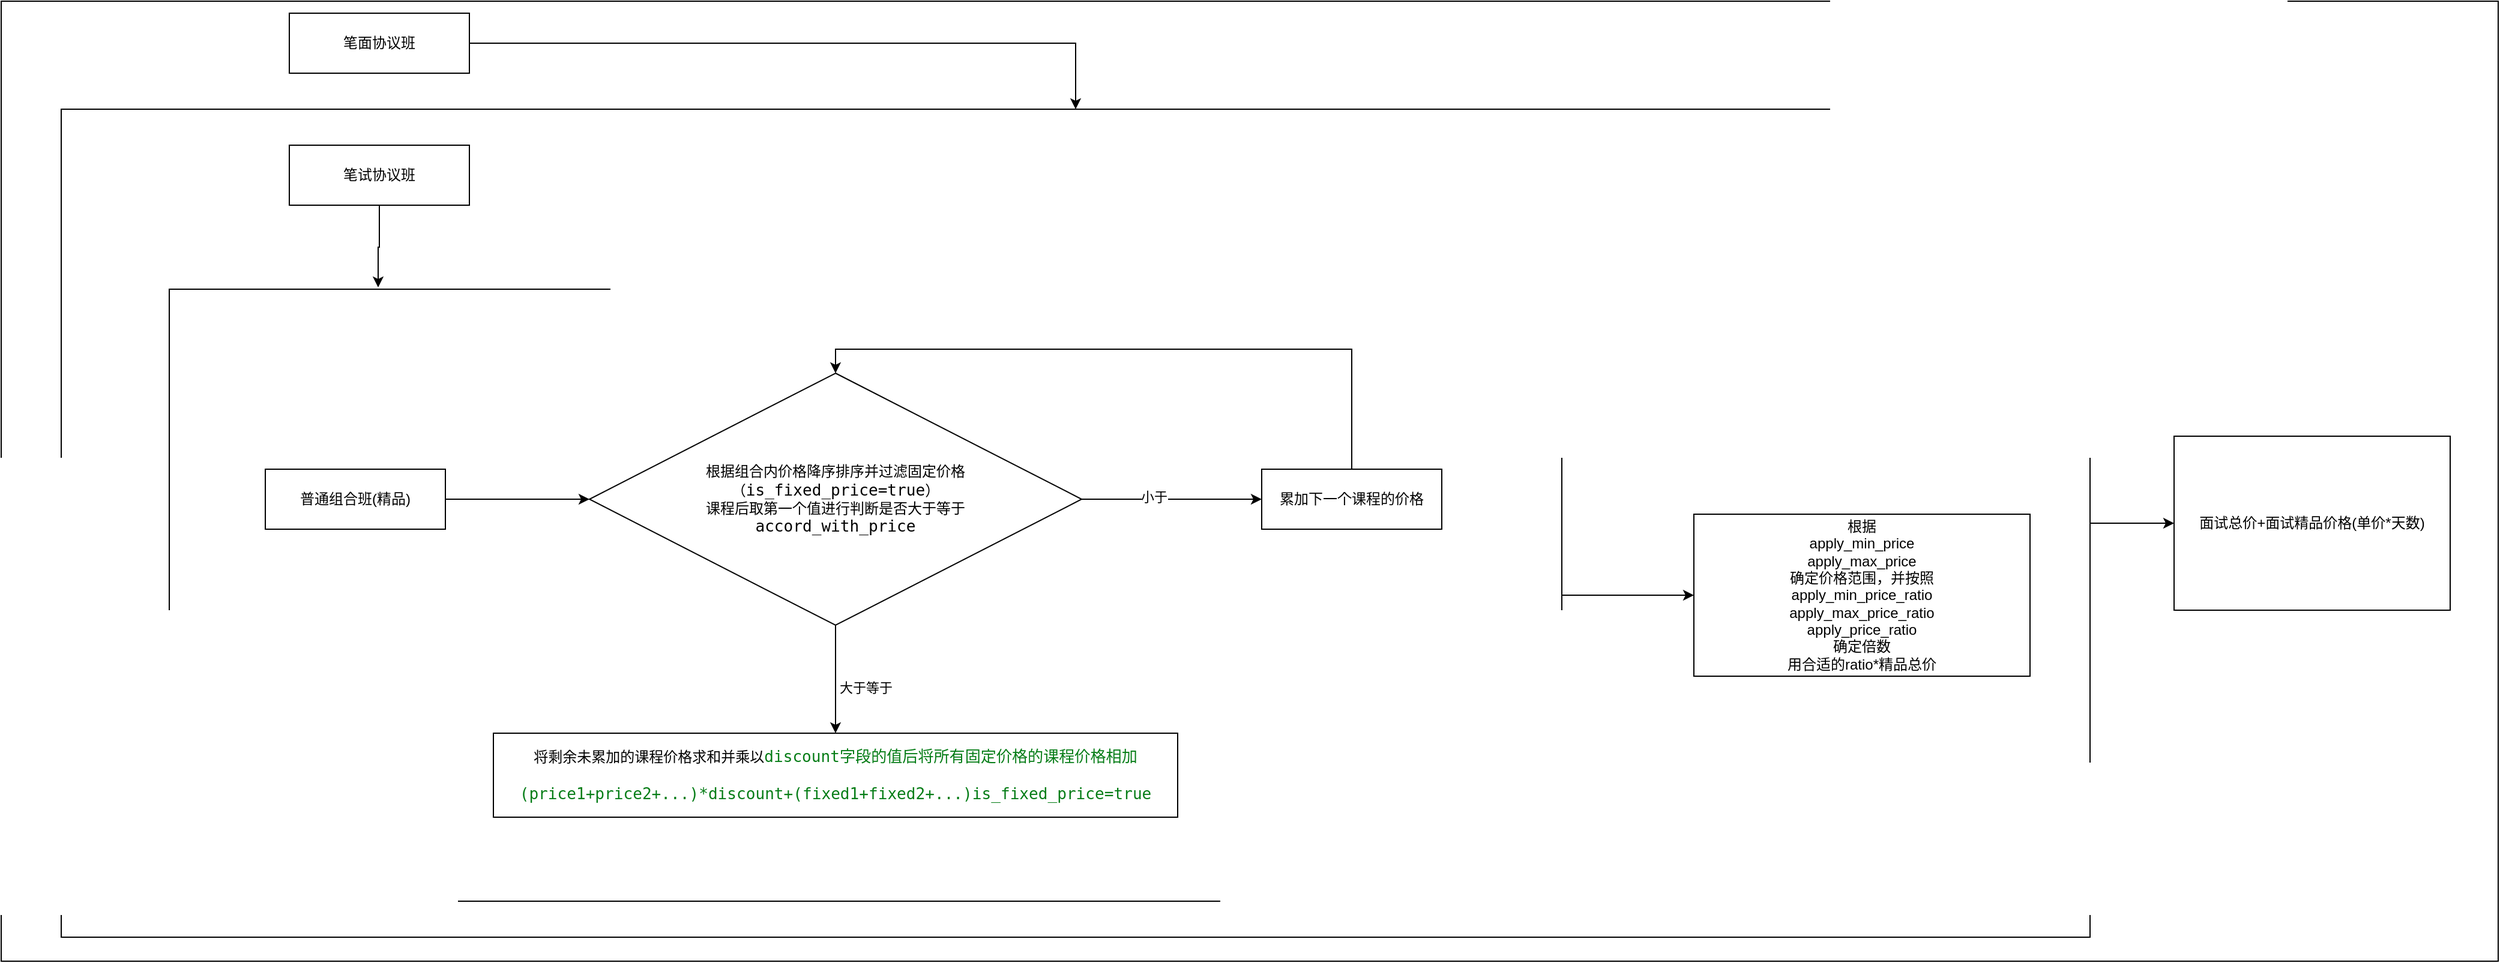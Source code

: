<mxfile compressed="true" version="20.2.7" type="github"><diagram id="POT4i-4xtsjazcXrQrL8" name="第 1 页"><mxGraphModel dx="4753" dy="2403" grid="1" gridSize="10" guides="1" tooltips="1" connect="1" arrows="1" fold="1" page="1" pageScale="1" pageWidth="827" pageHeight="1169" math="0" shadow="0"><root><mxCell id="0"/><mxCell id="1" parent="0"/><mxCell id="KfvdheSxafolYIc288O2-1" value="" style="rounded=0;whiteSpace=wrap;html=1;" vertex="1" parent="1"><mxGeometry x="20" y="20" width="2080" height="800" as="geometry"/></mxCell><mxCell id="KfvdheSxafolYIc288O2-2" style="edgeStyle=orthogonalEdgeStyle;rounded=0;orthogonalLoop=1;jettySize=auto;html=1;exitX=1;exitY=0.5;exitDx=0;exitDy=0;entryX=0;entryY=0.5;entryDx=0;entryDy=0;" edge="1" parent="1" source="KfvdheSxafolYIc288O2-3" target="KfvdheSxafolYIc288O2-19"><mxGeometry relative="1" as="geometry"/></mxCell><mxCell id="KfvdheSxafolYIc288O2-3" value="" style="rounded=0;whiteSpace=wrap;html=1;" vertex="1" parent="1"><mxGeometry x="70" y="110" width="1690" height="690" as="geometry"/></mxCell><mxCell id="KfvdheSxafolYIc288O2-4" value="" style="edgeStyle=orthogonalEdgeStyle;rounded=0;orthogonalLoop=1;jettySize=auto;html=1;" edge="1" parent="1" source="KfvdheSxafolYIc288O2-5" target="KfvdheSxafolYIc288O2-18"><mxGeometry relative="1" as="geometry"/></mxCell><mxCell id="KfvdheSxafolYIc288O2-5" value="" style="rounded=0;whiteSpace=wrap;html=1;" vertex="1" parent="1"><mxGeometry x="160" y="260" width="1160" height="510" as="geometry"/></mxCell><mxCell id="KfvdheSxafolYIc288O2-6" style="edgeStyle=orthogonalEdgeStyle;rounded=0;orthogonalLoop=1;jettySize=auto;html=1;exitX=1;exitY=0.5;exitDx=0;exitDy=0;entryX=0;entryY=0.5;entryDx=0;entryDy=0;" edge="1" parent="1" source="KfvdheSxafolYIc288O2-7" target="KfvdheSxafolYIc288O2-12"><mxGeometry relative="1" as="geometry"><mxPoint x="510" y="458.75" as="targetPoint"/></mxGeometry></mxCell><mxCell id="KfvdheSxafolYIc288O2-7" value="普通组合班(精品)" style="rounded=0;whiteSpace=wrap;html=1;" vertex="1" parent="1"><mxGeometry x="240" y="410" width="150" height="50" as="geometry"/></mxCell><mxCell id="KfvdheSxafolYIc288O2-8" style="edgeStyle=orthogonalEdgeStyle;rounded=0;orthogonalLoop=1;jettySize=auto;html=1;exitX=1;exitY=0.5;exitDx=0;exitDy=0;" edge="1" parent="1" source="KfvdheSxafolYIc288O2-12"><mxGeometry relative="1" as="geometry"><mxPoint x="1070" y="435" as="targetPoint"/></mxGeometry></mxCell><mxCell id="KfvdheSxafolYIc288O2-9" value="小于" style="edgeLabel;html=1;align=center;verticalAlign=middle;resizable=0;points=[];" vertex="1" connectable="0" parent="KfvdheSxafolYIc288O2-8"><mxGeometry x="-0.2" y="2" relative="1" as="geometry"><mxPoint as="offset"/></mxGeometry></mxCell><mxCell id="KfvdheSxafolYIc288O2-10" style="edgeStyle=orthogonalEdgeStyle;rounded=0;orthogonalLoop=1;jettySize=auto;html=1;exitX=0.5;exitY=1;exitDx=0;exitDy=0;" edge="1" parent="1" source="KfvdheSxafolYIc288O2-12"><mxGeometry relative="1" as="geometry"><mxPoint x="715" y="630" as="targetPoint"/></mxGeometry></mxCell><mxCell id="KfvdheSxafolYIc288O2-11" value="大于等于" style="edgeLabel;html=1;align=center;verticalAlign=middle;resizable=0;points=[];" vertex="1" connectable="0" parent="KfvdheSxafolYIc288O2-10"><mxGeometry x="-0.275" relative="1" as="geometry"><mxPoint x="25" y="19" as="offset"/></mxGeometry></mxCell><mxCell id="KfvdheSxafolYIc288O2-12" value="&lt;span&gt;根据组合内价格降序排序并过滤固定价格&lt;br&gt;（&lt;/span&gt;&lt;span style=&quot;background-color: rgb(255 , 255 , 255) ; font-family: &amp;#34;jetbrains mono&amp;#34; , monospace ; font-size: 9.8pt&quot;&gt;is_fixed_price=true&lt;/span&gt;&lt;span&gt;）&lt;/span&gt;&lt;br&gt;&lt;span&gt;课程后取第一个值进行判断是否大于等于&lt;br&gt;&lt;/span&gt;&lt;span style=&quot;background-color: rgb(255 , 255 , 255) ; font-family: &amp;#34;jetbrains mono&amp;#34; , monospace ; font-size: 9.8pt&quot;&gt;accord_with_price&lt;/span&gt;" style="rhombus;whiteSpace=wrap;html=1;" vertex="1" parent="1"><mxGeometry x="510" y="330" width="410" height="210" as="geometry"/></mxCell><mxCell id="KfvdheSxafolYIc288O2-13" style="edgeStyle=orthogonalEdgeStyle;rounded=0;orthogonalLoop=1;jettySize=auto;html=1;exitX=0.5;exitY=0;exitDx=0;exitDy=0;entryX=0.5;entryY=0;entryDx=0;entryDy=0;" edge="1" parent="1" source="KfvdheSxafolYIc288O2-14" target="KfvdheSxafolYIc288O2-12"><mxGeometry relative="1" as="geometry"><Array as="points"><mxPoint x="1145" y="310"/><mxPoint x="715" y="310"/></Array></mxGeometry></mxCell><mxCell id="KfvdheSxafolYIc288O2-14" value="累加下一个课程的价格" style="rounded=0;whiteSpace=wrap;html=1;" vertex="1" parent="1"><mxGeometry x="1070" y="410" width="150" height="50" as="geometry"/></mxCell><mxCell id="KfvdheSxafolYIc288O2-15" value="将剩余未累加的课程价格求和并乘以&lt;span style=&quot;color: rgb(6 , 125 , 23) ; background-color: rgb(255 , 255 , 255) ; font-family: &amp;#34;jetbrains mono&amp;#34; , monospace ; font-size: 9.8pt&quot;&gt;discount&lt;/span&gt;&lt;span style=&quot;color: rgb(6 , 125 , 23) ; background-color: rgb(255 , 255 , 255) ; font-family: &amp;#34;jetbrains mono&amp;#34; , monospace ; font-size: 9.8pt&quot;&gt;字段的值后将所有固定价格的课程价格相加&lt;br&gt;&lt;br&gt;(price1+price2+...)*discount+(&lt;/span&gt;&lt;span style=&quot;color: rgb(6 , 125 , 23) ; font-family: &amp;#34;jetbrains mono&amp;#34; , monospace ; font-size: 13.067px ; background-color: rgb(255 , 255 , 255)&quot;&gt;fixed1+&lt;/span&gt;&lt;span style=&quot;color: rgb(6 , 125 , 23) ; font-family: &amp;#34;jetbrains mono&amp;#34; , monospace ; font-size: 13.067px ; background-color: rgb(255 , 255 , 255)&quot;&gt;fixed2+...&lt;/span&gt;&lt;span style=&quot;color: rgb(6 , 125 , 23) ; background-color: rgb(255 , 255 , 255) ; font-family: &amp;#34;jetbrains mono&amp;#34; , monospace ; font-size: 9.8pt&quot;&gt;)&lt;/span&gt;&lt;span style=&quot;color: rgb(6 , 125 , 23) ; font-family: &amp;#34;jetbrains mono&amp;#34; , monospace ; font-size: 13.067px ; background-color: rgb(255 , 255 , 255)&quot;&gt;is_fixed_price=true&lt;/span&gt;&lt;span style=&quot;color: rgb(6 , 125 , 23) ; background-color: rgb(255 , 255 , 255) ; font-family: &amp;#34;jetbrains mono&amp;#34; , monospace ; font-size: 9.8pt&quot;&gt;&lt;br&gt;&lt;/span&gt;" style="rounded=0;whiteSpace=wrap;html=1;" vertex="1" parent="1"><mxGeometry x="430" y="630" width="570" height="70" as="geometry"/></mxCell><mxCell id="KfvdheSxafolYIc288O2-16" style="edgeStyle=orthogonalEdgeStyle;rounded=0;orthogonalLoop=1;jettySize=auto;html=1;exitX=0.5;exitY=1;exitDx=0;exitDy=0;entryX=0.15;entryY=-0.003;entryDx=0;entryDy=0;entryPerimeter=0;" edge="1" parent="1" source="KfvdheSxafolYIc288O2-17" target="KfvdheSxafolYIc288O2-5"><mxGeometry relative="1" as="geometry"/></mxCell><mxCell id="KfvdheSxafolYIc288O2-17" value="笔试协议班" style="rounded=0;whiteSpace=wrap;html=1;" vertex="1" parent="1"><mxGeometry x="260" y="140" width="150" height="50" as="geometry"/></mxCell><mxCell id="KfvdheSxafolYIc288O2-18" value="&lt;span&gt;根据&lt;/span&gt;&lt;br&gt;&lt;span&gt;apply_min_price&lt;br&gt;&lt;/span&gt;&lt;span&gt;apply_max_price&lt;br&gt;&lt;/span&gt;&lt;span&gt;确定价格范围，并按照&lt;br&gt;&lt;div&gt;apply_min_price_ratio&lt;/div&gt;&lt;div&gt;apply_max_price_ratio&lt;/div&gt;&lt;div&gt;apply_price_ratio&lt;/div&gt;&lt;div&gt;确定倍数&lt;/div&gt;&lt;div&gt;用合适的ratio*精品总价&lt;/div&gt;&lt;/span&gt;" style="rounded=0;whiteSpace=wrap;html=1;" vertex="1" parent="1"><mxGeometry x="1430" y="447.5" width="280" height="135" as="geometry"/></mxCell><mxCell id="KfvdheSxafolYIc288O2-19" value="面试总价+面试精品价格(单价*天数)" style="rounded=0;whiteSpace=wrap;html=1;" vertex="1" parent="1"><mxGeometry x="1830" y="382.5" width="230" height="145" as="geometry"/></mxCell><mxCell id="KfvdheSxafolYIc288O2-20" style="edgeStyle=orthogonalEdgeStyle;rounded=0;orthogonalLoop=1;jettySize=auto;html=1;exitX=1;exitY=0.5;exitDx=0;exitDy=0;entryX=0.5;entryY=0;entryDx=0;entryDy=0;" edge="1" parent="1" source="KfvdheSxafolYIc288O2-21" target="KfvdheSxafolYIc288O2-3"><mxGeometry relative="1" as="geometry"/></mxCell><mxCell id="KfvdheSxafolYIc288O2-21" value="笔面协议班" style="rounded=0;whiteSpace=wrap;html=1;" vertex="1" parent="1"><mxGeometry x="260" y="30" width="150" height="50" as="geometry"/></mxCell></root></mxGraphModel></diagram></mxfile>
